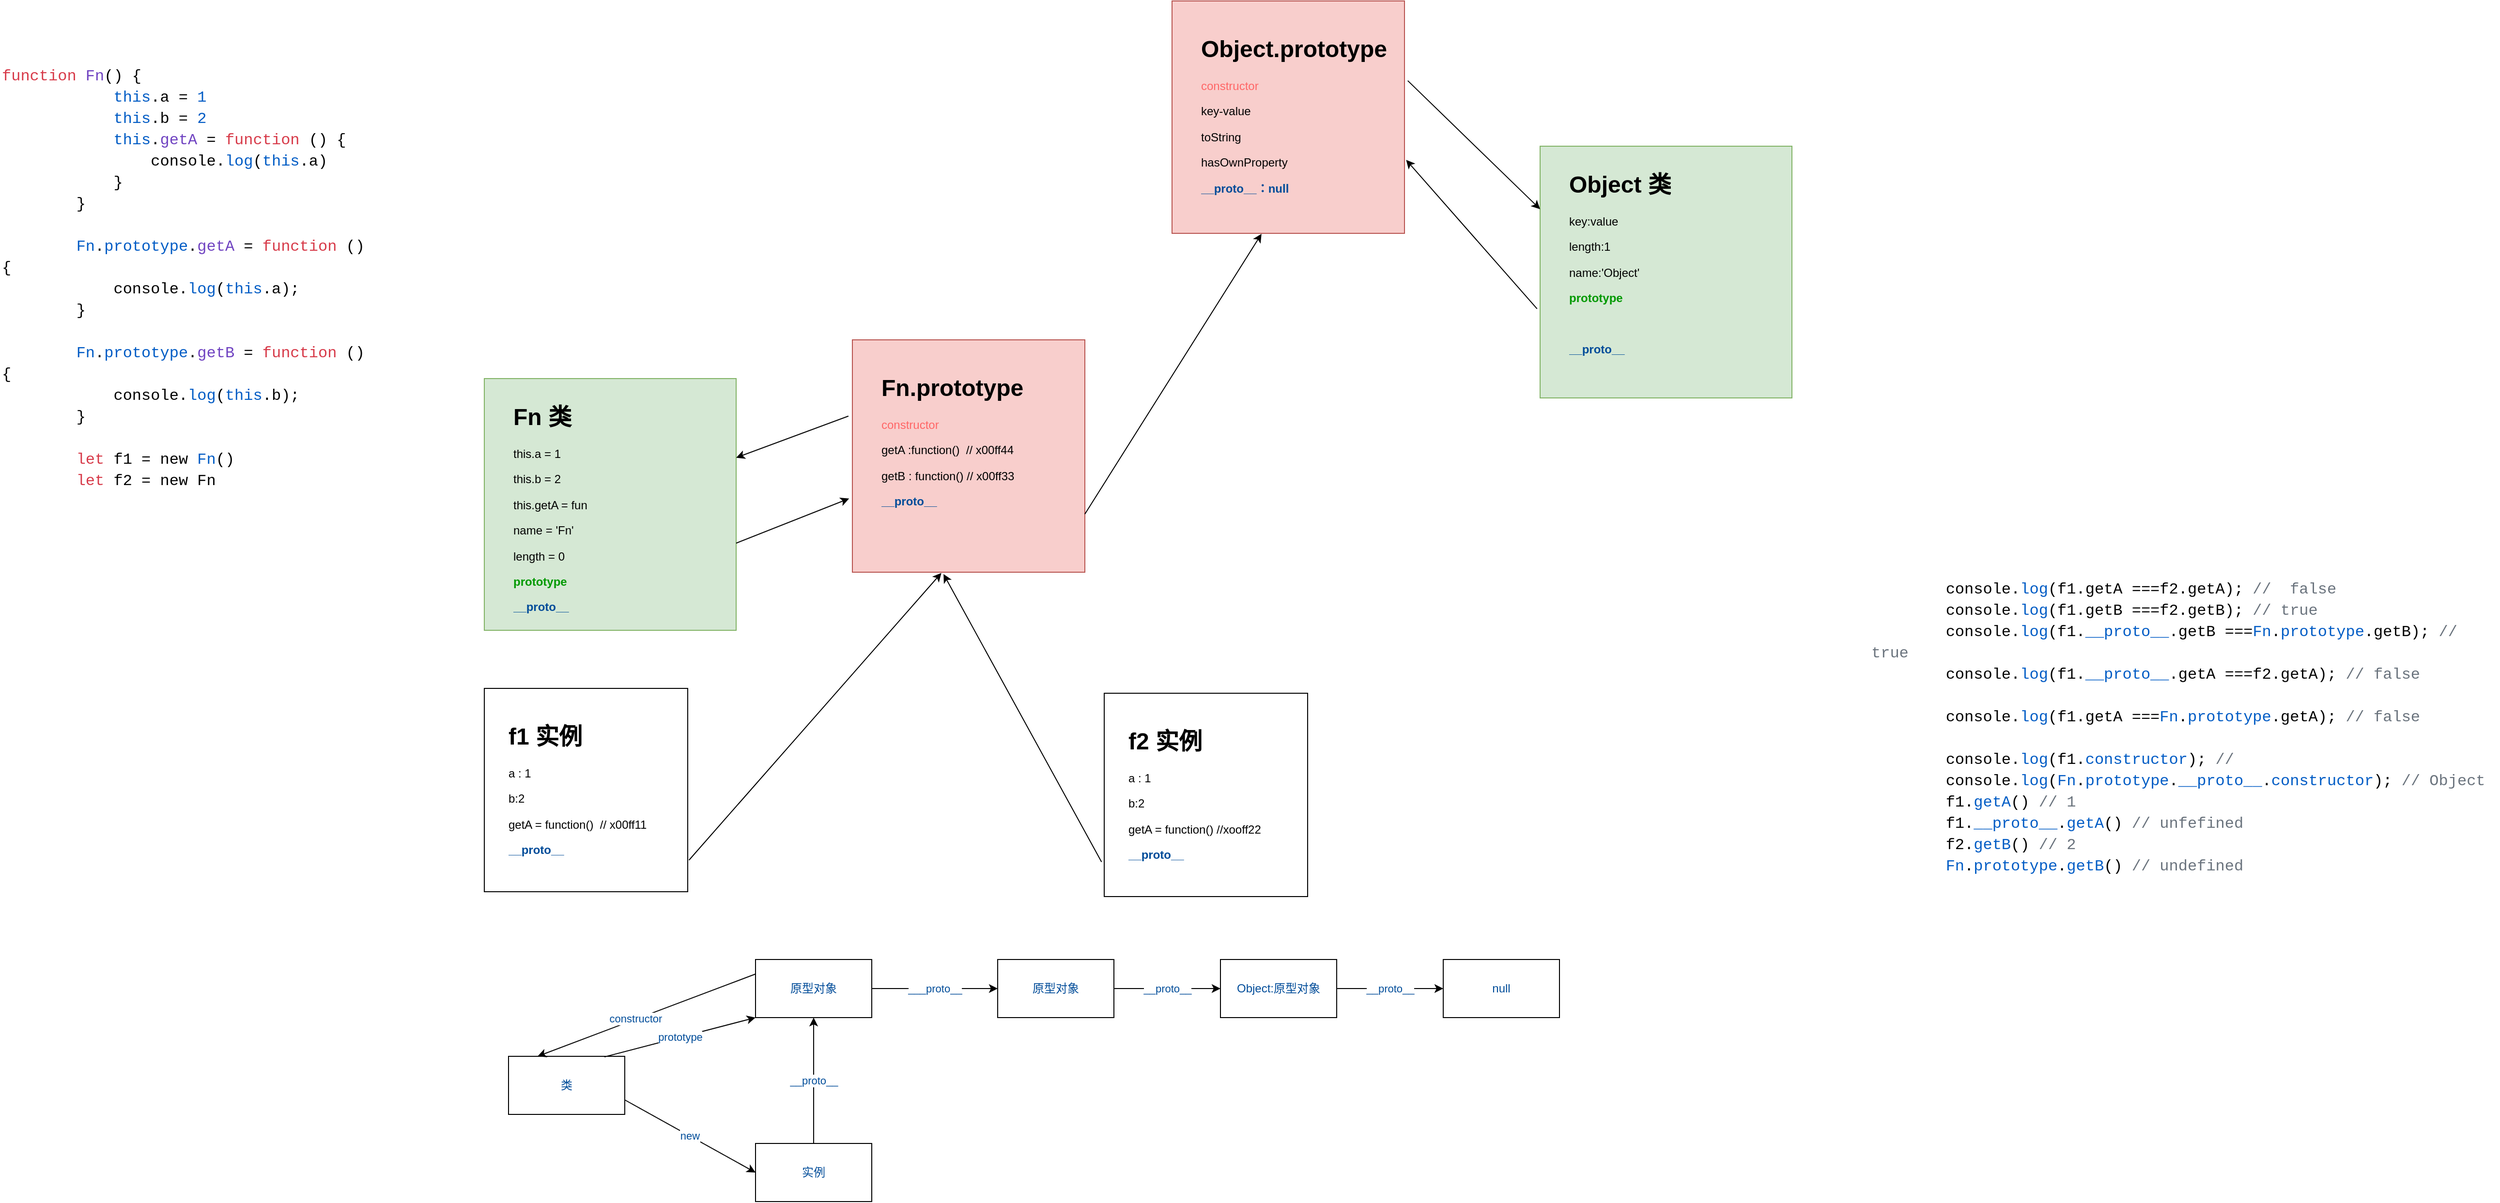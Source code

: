 <mxfile version="20.0.4" type="github">
  <diagram id="ExgPebfEt4U-ypkwFO7C" name="第 1 页">
    <mxGraphModel dx="1022" dy="428" grid="1" gridSize="10" guides="1" tooltips="1" connect="1" arrows="1" fold="1" page="1" pageScale="1" pageWidth="4681" pageHeight="3300" math="0" shadow="0">
      <root>
        <mxCell id="0" />
        <mxCell id="1" parent="0" />
        <mxCell id="6v6gIj9MHjwqYNCx0eij-1" value="&lt;div style=&quot;color: rgb(0, 0, 0); background-color: rgb(255, 255, 255); font-family: Consolas, &amp;quot;Courier New&amp;quot;, monospace; font-weight: normal; font-size: 16px; line-height: 22px;&quot;&gt;&lt;div&gt;&lt;span style=&quot;color: #d73a49;&quot;&gt;function&lt;/span&gt;&lt;span style=&quot;color: #000000;&quot;&gt; &lt;/span&gt;&lt;span style=&quot;color: #6f42c1;&quot;&gt;Fn&lt;/span&gt;&lt;span style=&quot;color: #000000;&quot;&gt;() {&lt;/span&gt;&lt;/div&gt;&lt;div&gt;&lt;span style=&quot;color: #000000;&quot;&gt;&amp;nbsp; &amp;nbsp; &amp;nbsp; &amp;nbsp; &amp;nbsp; &amp;nbsp; &lt;/span&gt;&lt;span style=&quot;color: #005cc5;&quot;&gt;this&lt;/span&gt;&lt;span style=&quot;color: #000000;&quot;&gt;.a = &lt;/span&gt;&lt;span style=&quot;color: #005cc5;&quot;&gt;1&lt;/span&gt;&lt;/div&gt;&lt;div&gt;&lt;span style=&quot;color: #000000;&quot;&gt;&amp;nbsp; &amp;nbsp; &amp;nbsp; &amp;nbsp; &amp;nbsp; &amp;nbsp; &lt;/span&gt;&lt;span style=&quot;color: #005cc5;&quot;&gt;this&lt;/span&gt;&lt;span style=&quot;color: #000000;&quot;&gt;.b = &lt;/span&gt;&lt;span style=&quot;color: #005cc5;&quot;&gt;2&lt;/span&gt;&lt;/div&gt;&lt;div&gt;&lt;span style=&quot;color: #000000;&quot;&gt;&amp;nbsp; &amp;nbsp; &amp;nbsp; &amp;nbsp; &amp;nbsp; &amp;nbsp; &lt;/span&gt;&lt;span style=&quot;color: #005cc5;&quot;&gt;this&lt;/span&gt;&lt;span style=&quot;color: #000000;&quot;&gt;.&lt;/span&gt;&lt;span style=&quot;color: #6f42c1;&quot;&gt;getA&lt;/span&gt;&lt;span style=&quot;color: #000000;&quot;&gt; = &lt;/span&gt;&lt;span style=&quot;color: #d73a49;&quot;&gt;function&lt;/span&gt;&lt;span style=&quot;color: #000000;&quot;&gt; () {&lt;/span&gt;&lt;/div&gt;&lt;div&gt;&lt;span style=&quot;color: #000000;&quot;&gt;&amp;nbsp; &amp;nbsp; &amp;nbsp; &amp;nbsp; &amp;nbsp; &amp;nbsp; &amp;nbsp; &amp;nbsp; console.&lt;/span&gt;&lt;span style=&quot;color: #005cc5;&quot;&gt;log&lt;/span&gt;&lt;span style=&quot;color: #000000;&quot;&gt;(&lt;/span&gt;&lt;span style=&quot;color: #005cc5;&quot;&gt;this&lt;/span&gt;&lt;span style=&quot;color: #000000;&quot;&gt;.a)&lt;/span&gt;&lt;/div&gt;&lt;div&gt;&lt;span style=&quot;color: #000000;&quot;&gt;&amp;nbsp; &amp;nbsp; &amp;nbsp; &amp;nbsp; &amp;nbsp; &amp;nbsp; }&lt;/span&gt;&lt;/div&gt;&lt;div&gt;&lt;span style=&quot;color: #000000;&quot;&gt;&amp;nbsp; &amp;nbsp; &amp;nbsp; &amp;nbsp; }&lt;/span&gt;&lt;/div&gt;&lt;br&gt;&lt;div&gt;&lt;span style=&quot;color: #000000;&quot;&gt;&amp;nbsp; &amp;nbsp; &amp;nbsp; &amp;nbsp; &lt;/span&gt;&lt;span style=&quot;color: #005cc5;&quot;&gt;Fn&lt;/span&gt;&lt;span style=&quot;color: #000000;&quot;&gt;.&lt;/span&gt;&lt;span style=&quot;color: #005cc5;&quot;&gt;prototype&lt;/span&gt;&lt;span style=&quot;color: #000000;&quot;&gt;.&lt;/span&gt;&lt;span style=&quot;color: #6f42c1;&quot;&gt;getA&lt;/span&gt;&lt;span style=&quot;color: #000000;&quot;&gt; = &lt;/span&gt;&lt;span style=&quot;color: #d73a49;&quot;&gt;function&lt;/span&gt;&lt;span style=&quot;color: #000000;&quot;&gt; () {&lt;/span&gt;&lt;/div&gt;&lt;div&gt;&lt;span style=&quot;color: #000000;&quot;&gt;&amp;nbsp; &amp;nbsp; &amp;nbsp; &amp;nbsp; &amp;nbsp; &amp;nbsp; console.&lt;/span&gt;&lt;span style=&quot;color: #005cc5;&quot;&gt;log&lt;/span&gt;&lt;span style=&quot;color: #000000;&quot;&gt;(&lt;/span&gt;&lt;span style=&quot;color: #005cc5;&quot;&gt;this&lt;/span&gt;&lt;span style=&quot;color: #000000;&quot;&gt;.a);&lt;/span&gt;&lt;/div&gt;&lt;div&gt;&lt;span style=&quot;color: #000000;&quot;&gt;&amp;nbsp; &amp;nbsp; &amp;nbsp; &amp;nbsp; }&lt;/span&gt;&lt;/div&gt;&lt;br&gt;&lt;div&gt;&lt;span style=&quot;color: #000000;&quot;&gt;&amp;nbsp; &amp;nbsp; &amp;nbsp; &amp;nbsp; &lt;/span&gt;&lt;span style=&quot;color: #005cc5;&quot;&gt;Fn&lt;/span&gt;&lt;span style=&quot;color: #000000;&quot;&gt;.&lt;/span&gt;&lt;span style=&quot;color: #005cc5;&quot;&gt;prototype&lt;/span&gt;&lt;span style=&quot;color: #000000;&quot;&gt;.&lt;/span&gt;&lt;span style=&quot;color: #6f42c1;&quot;&gt;getB&lt;/span&gt;&lt;span style=&quot;color: #000000;&quot;&gt; = &lt;/span&gt;&lt;span style=&quot;color: #d73a49;&quot;&gt;function&lt;/span&gt;&lt;span style=&quot;color: #000000;&quot;&gt; () {&lt;/span&gt;&lt;/div&gt;&lt;div&gt;&lt;span style=&quot;color: #000000;&quot;&gt;&amp;nbsp; &amp;nbsp; &amp;nbsp; &amp;nbsp; &amp;nbsp; &amp;nbsp; console.&lt;/span&gt;&lt;span style=&quot;color: #005cc5;&quot;&gt;log&lt;/span&gt;&lt;span style=&quot;color: #000000;&quot;&gt;(&lt;/span&gt;&lt;span style=&quot;color: #005cc5;&quot;&gt;this&lt;/span&gt;&lt;span style=&quot;color: #000000;&quot;&gt;.b);&lt;/span&gt;&lt;/div&gt;&lt;div&gt;&lt;span style=&quot;color: #000000;&quot;&gt;&amp;nbsp; &amp;nbsp; &amp;nbsp; &amp;nbsp; }&lt;/span&gt;&lt;/div&gt;&lt;br&gt;&lt;div&gt;&lt;span style=&quot;color: #000000;&quot;&gt;&amp;nbsp; &amp;nbsp; &amp;nbsp; &amp;nbsp; &lt;/span&gt;&lt;span style=&quot;color: #d73a49;&quot;&gt;let&lt;/span&gt;&lt;span style=&quot;color: #000000;&quot;&gt; f1 = new &lt;/span&gt;&lt;span style=&quot;color: #005cc5;&quot;&gt;Fn&lt;/span&gt;&lt;span style=&quot;color: #000000;&quot;&gt;()&lt;/span&gt;&lt;/div&gt;&lt;div&gt;&lt;span style=&quot;color: #000000;&quot;&gt;&amp;nbsp; &amp;nbsp; &amp;nbsp; &amp;nbsp; &lt;/span&gt;&lt;span style=&quot;color: #d73a49;&quot;&gt;let&lt;/span&gt;&lt;span style=&quot;color: #000000;&quot;&gt; f2 = new Fn&lt;/span&gt;&lt;/div&gt;&lt;/div&gt;" style="text;whiteSpace=wrap;html=1;" vertex="1" parent="1">
          <mxGeometry x="20" y="100" width="390" height="420" as="geometry" />
        </mxCell>
        <mxCell id="6v6gIj9MHjwqYNCx0eij-2" value="" style="whiteSpace=wrap;html=1;aspect=fixed;fillColor=#d5e8d4;strokeColor=#82b366;" vertex="1" parent="1">
          <mxGeometry x="520" y="430" width="260" height="260" as="geometry" />
        </mxCell>
        <mxCell id="6v6gIj9MHjwqYNCx0eij-3" value="&lt;h1&gt;Fn 类&lt;/h1&gt;&lt;p&gt;this.a = 1&lt;/p&gt;&lt;p&gt;this.b = 2&lt;/p&gt;&lt;p&gt;this.getA = fun&lt;/p&gt;&lt;p&gt;name = &#39;Fn&#39;&lt;/p&gt;&lt;p&gt;length = 0&lt;/p&gt;&lt;p&gt;&lt;b&gt;&lt;font color=&quot;#009900&quot;&gt;prototype&lt;/font&gt;&lt;/b&gt;&lt;/p&gt;&lt;p&gt;&lt;b&gt;&lt;font color=&quot;#004c99&quot;&gt;__proto__&lt;/font&gt;&lt;/b&gt;&lt;/p&gt;&lt;p&gt;&lt;b&gt;&lt;font color=&quot;#009900&quot;&gt;&lt;br&gt;&lt;/font&gt;&lt;/b&gt;&lt;/p&gt;&lt;p&gt;&lt;br&gt;&lt;/p&gt;" style="text;html=1;strokeColor=none;fillColor=none;spacing=5;spacingTop=-20;whiteSpace=wrap;overflow=hidden;rounded=0;" vertex="1" parent="1">
          <mxGeometry x="545" y="450" width="190" height="240" as="geometry" />
        </mxCell>
        <mxCell id="6v6gIj9MHjwqYNCx0eij-4" value="" style="whiteSpace=wrap;html=1;aspect=fixed;fillColor=#f8cecc;strokeColor=#b85450;" vertex="1" parent="1">
          <mxGeometry x="900" y="390" width="240" height="240" as="geometry" />
        </mxCell>
        <mxCell id="6v6gIj9MHjwqYNCx0eij-6" value="&lt;h1&gt;Fn.prototype&lt;/h1&gt;&lt;p&gt;&lt;span style=&quot;color: rgb(255, 102, 102);&quot;&gt;constructor&lt;/span&gt;&lt;br&gt;&lt;/p&gt;&lt;p&gt;getA :function()&amp;nbsp; // x00ff44&lt;/p&gt;&lt;p&gt;getB : function() // x00ff33&lt;/p&gt;&lt;p&gt;&lt;b&gt;&lt;font color=&quot;#004c99&quot;&gt;__proto__&lt;/font&gt;&lt;/b&gt;&lt;br&gt;&lt;/p&gt;" style="text;html=1;strokeColor=none;fillColor=none;spacing=5;spacingTop=-20;whiteSpace=wrap;overflow=hidden;rounded=0;" vertex="1" parent="1">
          <mxGeometry x="925" y="420" width="190" height="160" as="geometry" />
        </mxCell>
        <mxCell id="6v6gIj9MHjwqYNCx0eij-7" value="" style="whiteSpace=wrap;html=1;aspect=fixed;" vertex="1" parent="1">
          <mxGeometry x="520" y="750" width="210" height="210" as="geometry" />
        </mxCell>
        <mxCell id="6v6gIj9MHjwqYNCx0eij-8" value="&lt;h1&gt;f1 实例&lt;/h1&gt;&lt;p&gt;a : 1&lt;/p&gt;&lt;p&gt;b:2&lt;/p&gt;&lt;p&gt;getA = function()&amp;nbsp; // x00ff11&lt;/p&gt;&lt;p&gt;&lt;b&gt;&lt;font color=&quot;#004c99&quot;&gt;__proto__&lt;/font&gt;&lt;/b&gt;&lt;br&gt;&lt;/p&gt;" style="text;html=1;strokeColor=none;fillColor=none;spacing=5;spacingTop=-20;whiteSpace=wrap;overflow=hidden;rounded=0;" vertex="1" parent="1">
          <mxGeometry x="540" y="780" width="190" height="160" as="geometry" />
        </mxCell>
        <mxCell id="6v6gIj9MHjwqYNCx0eij-10" value="" style="endArrow=classic;html=1;rounded=0;fontColor=#FF6666;exitX=-0.017;exitY=0.328;exitDx=0;exitDy=0;exitPerimeter=0;" edge="1" parent="1" source="6v6gIj9MHjwqYNCx0eij-4" target="6v6gIj9MHjwqYNCx0eij-2">
          <mxGeometry width="50" height="50" relative="1" as="geometry">
            <mxPoint x="760" y="560" as="sourcePoint" />
            <mxPoint x="840" y="600" as="targetPoint" />
          </mxGeometry>
        </mxCell>
        <mxCell id="6v6gIj9MHjwqYNCx0eij-11" value="" style="endArrow=classic;html=1;rounded=0;fontColor=#66FF66;entryX=-0.014;entryY=0.683;entryDx=0;entryDy=0;entryPerimeter=0;" edge="1" parent="1" target="6v6gIj9MHjwqYNCx0eij-4">
          <mxGeometry width="50" height="50" relative="1" as="geometry">
            <mxPoint x="780" y="600" as="sourcePoint" />
            <mxPoint x="810" y="560" as="targetPoint" />
          </mxGeometry>
        </mxCell>
        <mxCell id="6v6gIj9MHjwqYNCx0eij-12" value="" style="endArrow=classic;html=1;rounded=0;fontColor=#004C99;exitX=1.007;exitY=0.921;exitDx=0;exitDy=0;exitPerimeter=0;entryX=0.383;entryY=1.003;entryDx=0;entryDy=0;entryPerimeter=0;" edge="1" parent="1" source="6v6gIj9MHjwqYNCx0eij-8" target="6v6gIj9MHjwqYNCx0eij-4">
          <mxGeometry width="50" height="50" relative="1" as="geometry">
            <mxPoint x="750" y="920" as="sourcePoint" />
            <mxPoint x="800" y="870" as="targetPoint" />
          </mxGeometry>
        </mxCell>
        <mxCell id="6v6gIj9MHjwqYNCx0eij-13" value="" style="whiteSpace=wrap;html=1;aspect=fixed;" vertex="1" parent="1">
          <mxGeometry x="1160" y="755" width="210" height="210" as="geometry" />
        </mxCell>
        <mxCell id="6v6gIj9MHjwqYNCx0eij-14" value="&lt;h1&gt;f2 实例&lt;/h1&gt;&lt;p&gt;a : 1&lt;/p&gt;&lt;p&gt;b:2&lt;/p&gt;&lt;p&gt;getA = function() //xooff22&lt;/p&gt;&lt;p&gt;&lt;b&gt;&lt;font color=&quot;#004c99&quot;&gt;__proto__&lt;/font&gt;&lt;/b&gt;&lt;br&gt;&lt;/p&gt;" style="text;html=1;strokeColor=none;fillColor=none;spacing=5;spacingTop=-20;whiteSpace=wrap;overflow=hidden;rounded=0;" vertex="1" parent="1">
          <mxGeometry x="1180" y="785" width="190" height="160" as="geometry" />
        </mxCell>
        <mxCell id="6v6gIj9MHjwqYNCx0eij-15" value="" style="endArrow=classic;html=1;rounded=0;fontColor=#004C99;entryX=0.392;entryY=1.008;entryDx=0;entryDy=0;entryPerimeter=0;exitX=-0.013;exitY=0.83;exitDx=0;exitDy=0;exitPerimeter=0;" edge="1" parent="1" source="6v6gIj9MHjwqYNCx0eij-13" target="6v6gIj9MHjwqYNCx0eij-4">
          <mxGeometry width="50" height="50" relative="1" as="geometry">
            <mxPoint x="1160" y="880" as="sourcePoint" />
            <mxPoint x="1210" y="830" as="targetPoint" />
          </mxGeometry>
        </mxCell>
        <mxCell id="6v6gIj9MHjwqYNCx0eij-17" value="" style="whiteSpace=wrap;html=1;aspect=fixed;fillColor=#f8cecc;strokeColor=#b85450;" vertex="1" parent="1">
          <mxGeometry x="1230" y="40" width="240" height="240" as="geometry" />
        </mxCell>
        <mxCell id="6v6gIj9MHjwqYNCx0eij-18" value="&lt;h1&gt;Object.prototype&lt;/h1&gt;&lt;p&gt;&lt;span style=&quot;color: rgb(255, 102, 102);&quot;&gt;constructor&lt;/span&gt;&lt;br&gt;&lt;/p&gt;&lt;p&gt;key-value&lt;/p&gt;&lt;p&gt;toString&lt;/p&gt;&lt;p&gt;hasOwnProperty&lt;/p&gt;&lt;p&gt;&lt;b style=&quot;background-color: initial;&quot;&gt;&lt;font color=&quot;#004c99&quot;&gt;__proto__：null&lt;/font&gt;&lt;/b&gt;&lt;br&gt;&lt;/p&gt;" style="text;html=1;strokeColor=none;fillColor=none;spacing=5;spacingTop=-20;whiteSpace=wrap;overflow=hidden;rounded=0;" vertex="1" parent="1">
          <mxGeometry x="1255" y="70" width="205" height="200" as="geometry" />
        </mxCell>
        <mxCell id="6v6gIj9MHjwqYNCx0eij-19" value="" style="whiteSpace=wrap;html=1;aspect=fixed;fillColor=#d5e8d4;strokeColor=#82b366;" vertex="1" parent="1">
          <mxGeometry x="1610" y="190" width="260" height="260" as="geometry" />
        </mxCell>
        <mxCell id="6v6gIj9MHjwqYNCx0eij-20" value="&lt;h1&gt;Object 类&lt;/h1&gt;&lt;p&gt;key:value&lt;/p&gt;&lt;p&gt;length:1&lt;/p&gt;&lt;p&gt;name:&#39;Object&#39;&lt;/p&gt;&lt;p&gt;&lt;b&gt;&lt;font color=&quot;#009900&quot;&gt;prototype&lt;/font&gt;&lt;/b&gt;&lt;br&gt;&lt;/p&gt;&lt;p&gt;&lt;b&gt;&lt;font color=&quot;#009900&quot;&gt;&lt;br&gt;&lt;/font&gt;&lt;/b&gt;&lt;/p&gt;&lt;p&gt;&lt;b style=&quot;background-color: initial;&quot;&gt;&lt;font color=&quot;#004c99&quot;&gt;__proto__&lt;/font&gt;&lt;/b&gt;&lt;br&gt;&lt;/p&gt;&lt;p&gt;&lt;b&gt;&lt;font color=&quot;#009900&quot;&gt;&lt;br&gt;&lt;/font&gt;&lt;/b&gt;&lt;/p&gt;&lt;p&gt;&lt;br&gt;&lt;/p&gt;" style="text;html=1;strokeColor=none;fillColor=none;spacing=5;spacingTop=-20;whiteSpace=wrap;overflow=hidden;rounded=0;" vertex="1" parent="1">
          <mxGeometry x="1635" y="210" width="190" height="240" as="geometry" />
        </mxCell>
        <mxCell id="6v6gIj9MHjwqYNCx0eij-21" value="" style="endArrow=classic;html=1;rounded=0;fontColor=#004C99;exitX=1;exitY=0.75;exitDx=0;exitDy=0;entryX=0.385;entryY=1.002;entryDx=0;entryDy=0;entryPerimeter=0;" edge="1" parent="1" source="6v6gIj9MHjwqYNCx0eij-4" target="6v6gIj9MHjwqYNCx0eij-17">
          <mxGeometry width="50" height="50" relative="1" as="geometry">
            <mxPoint x="1170" y="560" as="sourcePoint" />
            <mxPoint x="1220" y="510" as="targetPoint" />
          </mxGeometry>
        </mxCell>
        <mxCell id="6v6gIj9MHjwqYNCx0eij-22" value="" style="endArrow=classic;html=1;rounded=0;fontColor=#004C99;exitX=1.014;exitY=0.343;exitDx=0;exitDy=0;exitPerimeter=0;entryX=0;entryY=0.25;entryDx=0;entryDy=0;" edge="1" parent="1" source="6v6gIj9MHjwqYNCx0eij-17" target="6v6gIj9MHjwqYNCx0eij-19">
          <mxGeometry width="50" height="50" relative="1" as="geometry">
            <mxPoint x="1530" y="130" as="sourcePoint" />
            <mxPoint x="1580" y="80" as="targetPoint" />
          </mxGeometry>
        </mxCell>
        <mxCell id="6v6gIj9MHjwqYNCx0eij-23" value="" style="endArrow=classic;html=1;rounded=0;fontColor=#004C99;exitX=-0.012;exitY=0.646;exitDx=0;exitDy=0;exitPerimeter=0;entryX=1.007;entryY=0.684;entryDx=0;entryDy=0;entryPerimeter=0;" edge="1" parent="1" source="6v6gIj9MHjwqYNCx0eij-19" target="6v6gIj9MHjwqYNCx0eij-17">
          <mxGeometry width="50" height="50" relative="1" as="geometry">
            <mxPoint x="1470" y="380" as="sourcePoint" />
            <mxPoint x="1520" y="330" as="targetPoint" />
          </mxGeometry>
        </mxCell>
        <mxCell id="6v6gIj9MHjwqYNCx0eij-24" value="&lt;div style=&quot;color: rgb(0, 0, 0); background-color: rgb(255, 255, 255); font-family: Consolas, &amp;quot;Courier New&amp;quot;, monospace; font-weight: normal; font-size: 16px; line-height: 22px;&quot;&gt;&lt;div&gt;&lt;span style=&quot;color: #000000;&quot;&gt;&amp;nbsp; &amp;nbsp; &amp;nbsp; &amp;nbsp; console.&lt;/span&gt;&lt;span style=&quot;color: #005cc5;&quot;&gt;log&lt;/span&gt;&lt;span style=&quot;color: #000000;&quot;&gt;(f1.getA ===f2.getA); &lt;/span&gt;&lt;span style=&quot;color: #6a737d;&quot;&gt;// &amp;nbsp;false&lt;/span&gt;&lt;/div&gt;&lt;div&gt;&lt;span style=&quot;color: #000000;&quot;&gt;&amp;nbsp; &amp;nbsp; &amp;nbsp; &amp;nbsp; console.&lt;/span&gt;&lt;span style=&quot;color: #005cc5;&quot;&gt;log&lt;/span&gt;&lt;span style=&quot;color: #000000;&quot;&gt;(f1.getB ===f2.getB); &lt;/span&gt;&lt;span style=&quot;color: #6a737d;&quot;&gt;// true&lt;/span&gt;&lt;/div&gt;&lt;div&gt;&lt;span style=&quot;color: #000000;&quot;&gt;&amp;nbsp; &amp;nbsp; &amp;nbsp; &amp;nbsp; console.&lt;/span&gt;&lt;span style=&quot;color: #005cc5;&quot;&gt;log&lt;/span&gt;&lt;span style=&quot;color: #000000;&quot;&gt;(f1.&lt;/span&gt;&lt;span style=&quot;color: #005cc5;&quot;&gt;__proto__&lt;/span&gt;&lt;span style=&quot;color: #000000;&quot;&gt;.getB ===&lt;/span&gt;&lt;span style=&quot;color: #005cc5;&quot;&gt;Fn&lt;/span&gt;&lt;span style=&quot;color: #000000;&quot;&gt;.&lt;/span&gt;&lt;span style=&quot;color: #005cc5;&quot;&gt;prototype&lt;/span&gt;&lt;span style=&quot;color: #000000;&quot;&gt;.getB); &lt;/span&gt;&lt;span style=&quot;color: #6a737d;&quot;&gt;// true&lt;/span&gt;&lt;/div&gt;&lt;div&gt;&lt;span style=&quot;color: #000000;&quot;&gt;&amp;nbsp; &amp;nbsp; &amp;nbsp; &amp;nbsp; console.&lt;/span&gt;&lt;span style=&quot;color: #005cc5;&quot;&gt;log&lt;/span&gt;&lt;span style=&quot;color: #000000;&quot;&gt;(f1.&lt;/span&gt;&lt;span style=&quot;color: #005cc5;&quot;&gt;__proto__&lt;/span&gt;&lt;span style=&quot;color: #000000;&quot;&gt;.getA ===f2.getA); &lt;/span&gt;&lt;span style=&quot;color: #6a737d;&quot;&gt;// false&lt;/span&gt;&lt;/div&gt;&lt;div&gt;&lt;span style=&quot;color: #6a737d;&quot;&gt;&lt;br&gt;&lt;/span&gt;&lt;/div&gt;&lt;div&gt;&lt;span style=&quot;color: #000000;&quot;&gt;&amp;nbsp; &amp;nbsp; &amp;nbsp; &amp;nbsp; console.&lt;/span&gt;&lt;span style=&quot;color: #005cc5;&quot;&gt;log&lt;/span&gt;&lt;span style=&quot;color: #000000;&quot;&gt;(f1.getA ===&lt;/span&gt;&lt;span style=&quot;color: #005cc5;&quot;&gt;Fn&lt;/span&gt;&lt;span style=&quot;color: #000000;&quot;&gt;.&lt;/span&gt;&lt;span style=&quot;color: #005cc5;&quot;&gt;prototype&lt;/span&gt;&lt;span style=&quot;color: #000000;&quot;&gt;.getA); &lt;/span&gt;&lt;span style=&quot;color: #6a737d;&quot;&gt;// false&lt;/span&gt;&lt;/div&gt;&lt;div&gt;&lt;span style=&quot;color: #6a737d;&quot;&gt;&lt;br&gt;&lt;/span&gt;&lt;/div&gt;&lt;div&gt;&lt;span style=&quot;color: #000000;&quot;&gt;&amp;nbsp; &amp;nbsp; &amp;nbsp; &amp;nbsp; console.&lt;/span&gt;&lt;span style=&quot;color: #005cc5;&quot;&gt;log&lt;/span&gt;&lt;span style=&quot;color: #000000;&quot;&gt;(f1.&lt;/span&gt;&lt;span style=&quot;color: #005cc5;&quot;&gt;constructor&lt;/span&gt;&lt;span style=&quot;color: #000000;&quot;&gt;); &lt;/span&gt;&lt;span style=&quot;color: #6a737d;&quot;&gt;// &lt;/span&gt;&lt;/div&gt;&lt;div&gt;&lt;span style=&quot;color: #000000;&quot;&gt;&amp;nbsp; &amp;nbsp; &amp;nbsp; &amp;nbsp; console.&lt;/span&gt;&lt;span style=&quot;color: #005cc5;&quot;&gt;log&lt;/span&gt;&lt;span style=&quot;color: #000000;&quot;&gt;(&lt;/span&gt;&lt;span style=&quot;color: #005cc5;&quot;&gt;Fn&lt;/span&gt;&lt;span style=&quot;color: #000000;&quot;&gt;.&lt;/span&gt;&lt;span style=&quot;color: #005cc5;&quot;&gt;prototype&lt;/span&gt;&lt;span style=&quot;color: #000000;&quot;&gt;.&lt;/span&gt;&lt;span style=&quot;color: #005cc5;&quot;&gt;__proto__&lt;/span&gt;&lt;span style=&quot;color: #000000;&quot;&gt;.&lt;/span&gt;&lt;span style=&quot;color: #005cc5;&quot;&gt;constructor&lt;/span&gt;&lt;span style=&quot;color: #000000;&quot;&gt;); &lt;/span&gt;&lt;span style=&quot;color: #6a737d;&quot;&gt;// Object&lt;/span&gt;&lt;/div&gt;&lt;div&gt;&lt;span style=&quot;color: #000000;&quot;&gt;&amp;nbsp; &amp;nbsp; &amp;nbsp; &amp;nbsp; f1.&lt;/span&gt;&lt;span style=&quot;color: #005cc5;&quot;&gt;getA&lt;/span&gt;&lt;span style=&quot;color: #000000;&quot;&gt;() &lt;/span&gt;&lt;span style=&quot;color: #6a737d;&quot;&gt;// 1&lt;/span&gt;&lt;/div&gt;&lt;div&gt;&lt;span style=&quot;color: #000000;&quot;&gt;&amp;nbsp; &amp;nbsp; &amp;nbsp; &amp;nbsp; f1.&lt;/span&gt;&lt;span style=&quot;color: #005cc5;&quot;&gt;__proto__&lt;/span&gt;&lt;span style=&quot;color: #000000;&quot;&gt;.&lt;/span&gt;&lt;span style=&quot;color: #005cc5;&quot;&gt;getA&lt;/span&gt;&lt;span style=&quot;color: #000000;&quot;&gt;() &lt;/span&gt;&lt;span style=&quot;color: #6a737d;&quot;&gt;// unfefined&lt;/span&gt;&lt;/div&gt;&lt;div&gt;&lt;span style=&quot;color: #000000;&quot;&gt;&amp;nbsp; &amp;nbsp; &amp;nbsp; &amp;nbsp; f2.&lt;/span&gt;&lt;span style=&quot;color: #005cc5;&quot;&gt;getB&lt;/span&gt;&lt;span style=&quot;color: #000000;&quot;&gt;() &lt;/span&gt;&lt;span style=&quot;color: #6a737d;&quot;&gt;// 2&lt;/span&gt;&lt;/div&gt;&lt;div&gt;&lt;span style=&quot;color: #000000;&quot;&gt;&amp;nbsp; &amp;nbsp; &amp;nbsp; &amp;nbsp; &lt;/span&gt;&lt;span style=&quot;color: #005cc5;&quot;&gt;Fn&lt;/span&gt;&lt;span style=&quot;color: #000000;&quot;&gt;.&lt;/span&gt;&lt;span style=&quot;color: #005cc5;&quot;&gt;prototype&lt;/span&gt;&lt;span style=&quot;color: #000000;&quot;&gt;.&lt;/span&gt;&lt;span style=&quot;color: #005cc5;&quot;&gt;getB&lt;/span&gt;&lt;span style=&quot;color: #000000;&quot;&gt;() &lt;/span&gt;&lt;span style=&quot;color: #6a737d;&quot;&gt;// undefined&lt;/span&gt;&lt;/div&gt;&lt;/div&gt;" style="text;whiteSpace=wrap;html=1;fontColor=#004C99;" vertex="1" parent="1">
          <mxGeometry x="1950" y="630" width="650" height="350" as="geometry" />
        </mxCell>
        <mxCell id="6v6gIj9MHjwqYNCx0eij-25" value="类" style="rounded=0;whiteSpace=wrap;html=1;fontColor=#004C99;" vertex="1" parent="1">
          <mxGeometry x="545" y="1130" width="120" height="60" as="geometry" />
        </mxCell>
        <mxCell id="6v6gIj9MHjwqYNCx0eij-35" value="___proto__" style="edgeStyle=orthogonalEdgeStyle;rounded=0;orthogonalLoop=1;jettySize=auto;html=1;entryX=0;entryY=0.5;entryDx=0;entryDy=0;fontColor=#004C99;" edge="1" parent="1" source="6v6gIj9MHjwqYNCx0eij-26" target="6v6gIj9MHjwqYNCx0eij-34">
          <mxGeometry relative="1" as="geometry" />
        </mxCell>
        <mxCell id="6v6gIj9MHjwqYNCx0eij-26" value="原型对象" style="rounded=0;whiteSpace=wrap;html=1;fontColor=#004C99;" vertex="1" parent="1">
          <mxGeometry x="800" y="1030" width="120" height="60" as="geometry" />
        </mxCell>
        <mxCell id="6v6gIj9MHjwqYNCx0eij-33" value="__proto__" style="edgeStyle=orthogonalEdgeStyle;rounded=0;orthogonalLoop=1;jettySize=auto;html=1;entryX=0.5;entryY=1;entryDx=0;entryDy=0;fontColor=#004C99;" edge="1" parent="1" source="6v6gIj9MHjwqYNCx0eij-27" target="6v6gIj9MHjwqYNCx0eij-26">
          <mxGeometry relative="1" as="geometry" />
        </mxCell>
        <mxCell id="6v6gIj9MHjwqYNCx0eij-27" value="实例" style="rounded=0;whiteSpace=wrap;html=1;fontColor=#004C99;" vertex="1" parent="1">
          <mxGeometry x="800" y="1220" width="120" height="60" as="geometry" />
        </mxCell>
        <mxCell id="6v6gIj9MHjwqYNCx0eij-28" value="prototype" style="endArrow=classic;html=1;rounded=0;fontColor=#004C99;entryX=0;entryY=1;entryDx=0;entryDy=0;exitX=0.825;exitY=0.011;exitDx=0;exitDy=0;exitPerimeter=0;" edge="1" parent="1" source="6v6gIj9MHjwqYNCx0eij-25" target="6v6gIj9MHjwqYNCx0eij-26">
          <mxGeometry width="50" height="50" relative="1" as="geometry">
            <mxPoint x="640" y="1150" as="sourcePoint" />
            <mxPoint x="690" y="1100" as="targetPoint" />
          </mxGeometry>
        </mxCell>
        <mxCell id="6v6gIj9MHjwqYNCx0eij-29" value="" style="endArrow=classic;html=1;rounded=0;fontColor=#004C99;exitX=0;exitY=0.25;exitDx=0;exitDy=0;entryX=0.25;entryY=0;entryDx=0;entryDy=0;" edge="1" parent="1" source="6v6gIj9MHjwqYNCx0eij-26" target="6v6gIj9MHjwqYNCx0eij-25">
          <mxGeometry width="50" height="50" relative="1" as="geometry">
            <mxPoint x="670" y="1060" as="sourcePoint" />
            <mxPoint x="720" y="1010" as="targetPoint" />
          </mxGeometry>
        </mxCell>
        <mxCell id="6v6gIj9MHjwqYNCx0eij-30" value="constructor" style="edgeLabel;html=1;align=center;verticalAlign=middle;resizable=0;points=[];fontColor=#004C99;" vertex="1" connectable="0" parent="6v6gIj9MHjwqYNCx0eij-29">
          <mxGeometry x="0.096" y="-1" relative="1" as="geometry">
            <mxPoint as="offset" />
          </mxGeometry>
        </mxCell>
        <mxCell id="6v6gIj9MHjwqYNCx0eij-32" value="new" style="endArrow=classic;html=1;rounded=0;fontColor=#004C99;exitX=1;exitY=0.75;exitDx=0;exitDy=0;entryX=0;entryY=0.5;entryDx=0;entryDy=0;" edge="1" parent="1" source="6v6gIj9MHjwqYNCx0eij-25" target="6v6gIj9MHjwqYNCx0eij-27">
          <mxGeometry width="50" height="50" relative="1" as="geometry">
            <mxPoint x="900" y="1220" as="sourcePoint" />
            <mxPoint x="950" y="1170" as="targetPoint" />
          </mxGeometry>
        </mxCell>
        <mxCell id="6v6gIj9MHjwqYNCx0eij-37" value="__proto__" style="edgeStyle=orthogonalEdgeStyle;rounded=0;orthogonalLoop=1;jettySize=auto;html=1;entryX=0;entryY=0.5;entryDx=0;entryDy=0;fontColor=#004C99;" edge="1" parent="1" source="6v6gIj9MHjwqYNCx0eij-34" target="6v6gIj9MHjwqYNCx0eij-36">
          <mxGeometry relative="1" as="geometry" />
        </mxCell>
        <mxCell id="6v6gIj9MHjwqYNCx0eij-34" value="原型对象" style="rounded=0;whiteSpace=wrap;html=1;fontColor=#004C99;" vertex="1" parent="1">
          <mxGeometry x="1050" y="1030" width="120" height="60" as="geometry" />
        </mxCell>
        <mxCell id="6v6gIj9MHjwqYNCx0eij-39" value="__proto__" style="edgeStyle=orthogonalEdgeStyle;rounded=0;orthogonalLoop=1;jettySize=auto;html=1;entryX=0;entryY=0.5;entryDx=0;entryDy=0;fontColor=#004C99;" edge="1" parent="1" source="6v6gIj9MHjwqYNCx0eij-36" target="6v6gIj9MHjwqYNCx0eij-38">
          <mxGeometry relative="1" as="geometry" />
        </mxCell>
        <mxCell id="6v6gIj9MHjwqYNCx0eij-36" value="Object:原型对象" style="rounded=0;whiteSpace=wrap;html=1;fontColor=#004C99;" vertex="1" parent="1">
          <mxGeometry x="1280" y="1030" width="120" height="60" as="geometry" />
        </mxCell>
        <mxCell id="6v6gIj9MHjwqYNCx0eij-38" value="null" style="rounded=0;whiteSpace=wrap;html=1;fontColor=#004C99;" vertex="1" parent="1">
          <mxGeometry x="1510" y="1030" width="120" height="60" as="geometry" />
        </mxCell>
      </root>
    </mxGraphModel>
  </diagram>
</mxfile>
